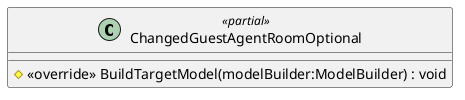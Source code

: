 @startuml
class ChangedGuestAgentRoomOptional <<partial>> {
    # <<override>> BuildTargetModel(modelBuilder:ModelBuilder) : void
}
@enduml

